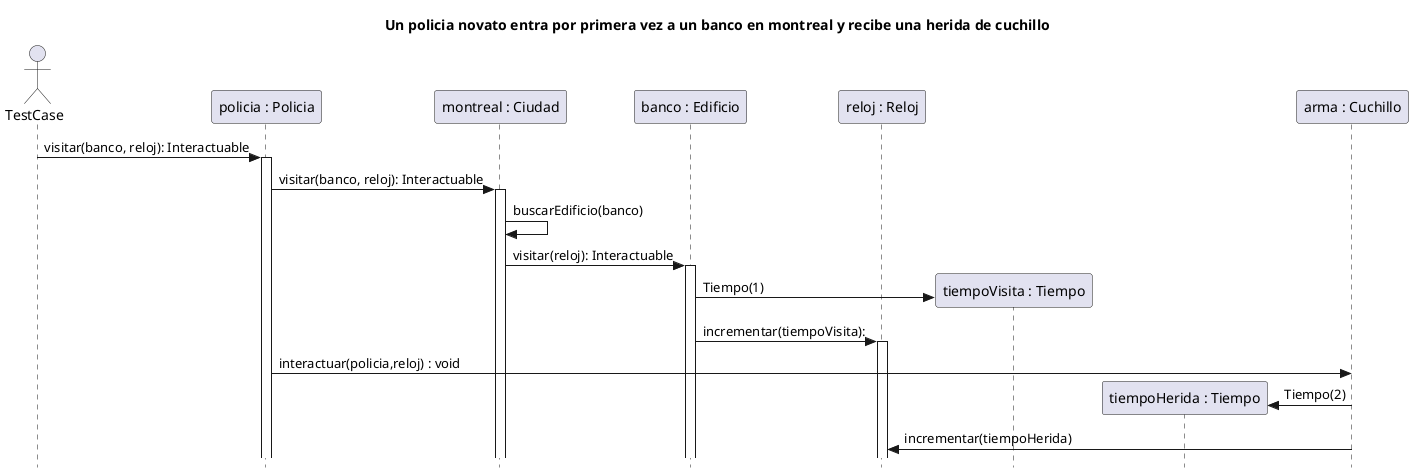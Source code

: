@startuml
skinparam style strictuml
title:  Un policia novato entra por primera vez a un banco en montreal y recibe una herida de cuchillo
actor TestCase

participant "policia : Policia" as policia
participant "montreal : Ciudad" as ciudad
participant "banco : Edificio" as banco
participant "reloj : Reloj" as reloj
participant "tiempoVisita : Tiempo" as tiempoVisita
participant "tiempoHerida : Tiempo" as tiempoHerida
participant "arma : Cuchillo" as arma

TestCase -> policia: visitar(banco, reloj): Interactuable
activate policia
policia -> ciudad: visitar(banco, reloj): Interactuable
activate ciudad
ciudad -> ciudad: buscarEdificio(banco)
ciudad -> banco: visitar(reloj): Interactuable
activate banco
banco -> tiempoVisita ** : Tiempo(1)
banco -> reloj: incrementar(tiempoVisita):
activate reloj
policia -> arma : interactuar(policia,reloj) : void
arma -> tiempoHerida ** : Tiempo(2)
arma -> reloj: incrementar(tiempoHerida)
@enduml